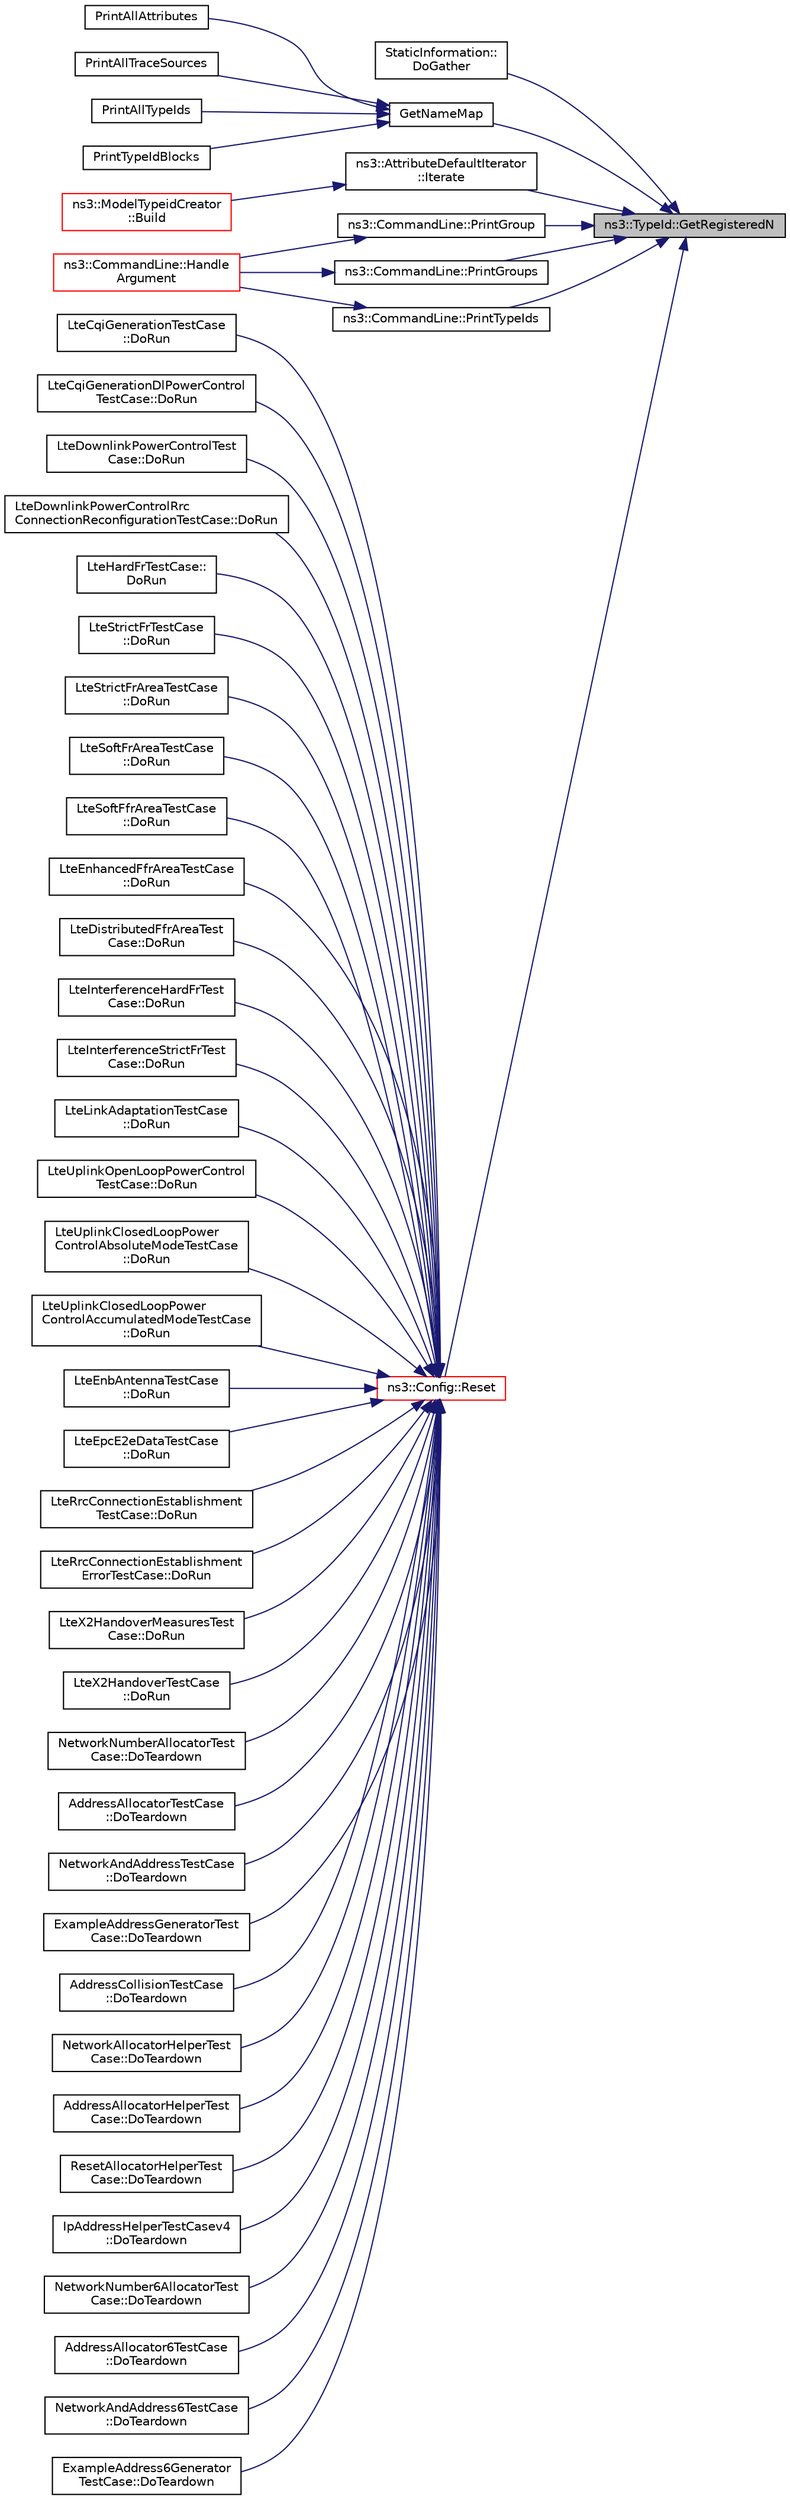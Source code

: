 digraph "ns3::TypeId::GetRegisteredN"
{
 // LATEX_PDF_SIZE
  edge [fontname="Helvetica",fontsize="10",labelfontname="Helvetica",labelfontsize="10"];
  node [fontname="Helvetica",fontsize="10",shape=record];
  rankdir="RL";
  Node1 [label="ns3::TypeId::GetRegisteredN",height=0.2,width=0.4,color="black", fillcolor="grey75", style="filled", fontcolor="black",tooltip="Get the number of registered TypeIds."];
  Node1 -> Node2 [dir="back",color="midnightblue",fontsize="10",style="solid",fontname="Helvetica"];
  Node2 [label="StaticInformation::\lDoGather",height=0.2,width=0.4,color="black", fillcolor="white", style="filled",URL="$class_static_information.html#a069effffe5ecd58b6cc7eeb86d4eed0e",tooltip="Gather attribute, configuration path information for tid."];
  Node1 -> Node3 [dir="back",color="midnightblue",fontsize="10",style="solid",fontname="Helvetica"];
  Node3 [label="GetNameMap",height=0.2,width=0.4,color="black", fillcolor="white", style="filled",URL="$print-introspected-doxygen_8cc.html#a196946b40d2e3c6afe86088e17076d3e",tooltip="Create a map from the class names to their index in the vector of TypeId's so that the names will end..."];
  Node3 -> Node4 [dir="back",color="midnightblue",fontsize="10",style="solid",fontname="Helvetica"];
  Node4 [label="PrintAllAttributes",height=0.2,width=0.4,color="black", fillcolor="white", style="filled",URL="$print-introspected-doxygen_8cc.html#a6582b74e79d2b00f171c8e644108bc87",tooltip="Print the list of all Attributes."];
  Node3 -> Node5 [dir="back",color="midnightblue",fontsize="10",style="solid",fontname="Helvetica"];
  Node5 [label="PrintAllTraceSources",height=0.2,width=0.4,color="black", fillcolor="white", style="filled",URL="$print-introspected-doxygen_8cc.html#a23d80244adcc8de3ea7f21080a6d9bbe",tooltip="Print the list of all Trace sources."];
  Node3 -> Node6 [dir="back",color="midnightblue",fontsize="10",style="solid",fontname="Helvetica"];
  Node6 [label="PrintAllTypeIds",height=0.2,width=0.4,color="black", fillcolor="white", style="filled",URL="$print-introspected-doxygen_8cc.html#ace05c489c3a08800a0bfbadb8d4867de",tooltip="Print the list of all TypeIds."];
  Node3 -> Node7 [dir="back",color="midnightblue",fontsize="10",style="solid",fontname="Helvetica"];
  Node7 [label="PrintTypeIdBlocks",height=0.2,width=0.4,color="black", fillcolor="white", style="filled",URL="$print-introspected-doxygen_8cc.html#a62645d02d71b5d1622ccb9f16d5fa412",tooltip="Print the doxy block for each TypeId."];
  Node1 -> Node8 [dir="back",color="midnightblue",fontsize="10",style="solid",fontname="Helvetica"];
  Node8 [label="ns3::AttributeDefaultIterator\l::Iterate",height=0.2,width=0.4,color="black", fillcolor="white", style="filled",URL="$classns3_1_1_attribute_default_iterator.html#a45ad9397f93cfacce5f13b232447d251",tooltip="This function will go through all the TypeIds and get only the attributes which are explicit values (..."];
  Node8 -> Node9 [dir="back",color="midnightblue",fontsize="10",style="solid",fontname="Helvetica"];
  Node9 [label="ns3::ModelTypeidCreator\l::Build",height=0.2,width=0.4,color="red", fillcolor="white", style="filled",URL="$classns3_1_1_model_typeid_creator.html#a6555895ba2889296cf7206c5be6d63e7",tooltip="This method will iterate on typeIds having default attributes and create a model for them,..."];
  Node1 -> Node11 [dir="back",color="midnightblue",fontsize="10",style="solid",fontname="Helvetica"];
  Node11 [label="ns3::CommandLine::PrintGroup",height=0.2,width=0.4,color="black", fillcolor="white", style="filled",URL="$classns3_1_1_command_line.html#a5cc51bae70149bc24ed7bd32cf12d430",tooltip="Handler for --PrintGroup: print all types belonging to a given group."];
  Node11 -> Node12 [dir="back",color="midnightblue",fontsize="10",style="solid",fontname="Helvetica"];
  Node12 [label="ns3::CommandLine::Handle\lArgument",height=0.2,width=0.4,color="red", fillcolor="white", style="filled",URL="$classns3_1_1_command_line.html#a2aeab054737fb033c45daef519a7c118",tooltip="Match name against the program or general arguments, and dispatch to the appropriate handler."];
  Node1 -> Node15 [dir="back",color="midnightblue",fontsize="10",style="solid",fontname="Helvetica"];
  Node15 [label="ns3::CommandLine::PrintGroups",height=0.2,width=0.4,color="black", fillcolor="white", style="filled",URL="$classns3_1_1_command_line.html#a1bc3099a0664f0ffa223b3d953fddff3",tooltip="Handler for --PrintGroups: print all TypeId group names."];
  Node15 -> Node12 [dir="back",color="midnightblue",fontsize="10",style="solid",fontname="Helvetica"];
  Node1 -> Node16 [dir="back",color="midnightblue",fontsize="10",style="solid",fontname="Helvetica"];
  Node16 [label="ns3::CommandLine::PrintTypeIds",height=0.2,width=0.4,color="black", fillcolor="white", style="filled",URL="$classns3_1_1_command_line.html#a211b4fb0f07de24267ff58687d4defac",tooltip="Handler for --PrintTypeIds: print all TypeId names."];
  Node16 -> Node12 [dir="back",color="midnightblue",fontsize="10",style="solid",fontname="Helvetica"];
  Node1 -> Node17 [dir="back",color="midnightblue",fontsize="10",style="solid",fontname="Helvetica"];
  Node17 [label="ns3::Config::Reset",height=0.2,width=0.4,color="red", fillcolor="white", style="filled",URL="$group__config.html#ga2c1b65724f42f8c72276d7e7ad6df6db",tooltip="Reset the initial value of every attribute as well as the value of every global to what they were bef..."];
  Node17 -> Node18 [dir="back",color="midnightblue",fontsize="10",style="solid",fontname="Helvetica"];
  Node18 [label="LteCqiGenerationTestCase\l::DoRun",height=0.2,width=0.4,color="black", fillcolor="white", style="filled",URL="$class_lte_cqi_generation_test_case.html#a263a0f3670c23e42ed3feb7d353bdd09",tooltip="Implementation to actually run this TestCase."];
  Node17 -> Node19 [dir="back",color="midnightblue",fontsize="10",style="solid",fontname="Helvetica"];
  Node19 [label="LteCqiGenerationDlPowerControl\lTestCase::DoRun",height=0.2,width=0.4,color="black", fillcolor="white", style="filled",URL="$class_lte_cqi_generation_dl_power_control_test_case.html#a8a6ba5e52123fc8ed0deb9014a8b0591",tooltip="Implementation to actually run this TestCase."];
  Node17 -> Node20 [dir="back",color="midnightblue",fontsize="10",style="solid",fontname="Helvetica"];
  Node20 [label="LteDownlinkPowerControlTest\lCase::DoRun",height=0.2,width=0.4,color="black", fillcolor="white", style="filled",URL="$class_lte_downlink_power_control_test_case.html#a2eb1e31f7313f51061d8aa950d3f4268",tooltip="Implementation to actually run this TestCase."];
  Node17 -> Node21 [dir="back",color="midnightblue",fontsize="10",style="solid",fontname="Helvetica"];
  Node21 [label="LteDownlinkPowerControlRrc\lConnectionReconfigurationTestCase::DoRun",height=0.2,width=0.4,color="black", fillcolor="white", style="filled",URL="$class_lte_downlink_power_control_rrc_connection_reconfiguration_test_case.html#a3f7be434747a85c448ade6fc4500d552",tooltip="Implementation to actually run this TestCase."];
  Node17 -> Node22 [dir="back",color="midnightblue",fontsize="10",style="solid",fontname="Helvetica"];
  Node22 [label="LteHardFrTestCase::\lDoRun",height=0.2,width=0.4,color="black", fillcolor="white", style="filled",URL="$class_lte_hard_fr_test_case.html#a7267927f1ffb7acff88742eb33ab2e3c",tooltip="Implementation to actually run this TestCase."];
  Node17 -> Node23 [dir="back",color="midnightblue",fontsize="10",style="solid",fontname="Helvetica"];
  Node23 [label="LteStrictFrTestCase\l::DoRun",height=0.2,width=0.4,color="black", fillcolor="white", style="filled",URL="$class_lte_strict_fr_test_case.html#afd223c9e5a1d3e14a244303963e21425",tooltip="Implementation to actually run this TestCase."];
  Node17 -> Node24 [dir="back",color="midnightblue",fontsize="10",style="solid",fontname="Helvetica"];
  Node24 [label="LteStrictFrAreaTestCase\l::DoRun",height=0.2,width=0.4,color="black", fillcolor="white", style="filled",URL="$class_lte_strict_fr_area_test_case.html#a61e945e04c3b10a50c2f484198199b49",tooltip="Implementation to actually run this TestCase."];
  Node17 -> Node25 [dir="back",color="midnightblue",fontsize="10",style="solid",fontname="Helvetica"];
  Node25 [label="LteSoftFrAreaTestCase\l::DoRun",height=0.2,width=0.4,color="black", fillcolor="white", style="filled",URL="$class_lte_soft_fr_area_test_case.html#ae0df301b6c0f1a80a0145746b15a109c",tooltip="Implementation to actually run this TestCase."];
  Node17 -> Node26 [dir="back",color="midnightblue",fontsize="10",style="solid",fontname="Helvetica"];
  Node26 [label="LteSoftFfrAreaTestCase\l::DoRun",height=0.2,width=0.4,color="black", fillcolor="white", style="filled",URL="$class_lte_soft_ffr_area_test_case.html#aaf88ccad780563fc6394cd97ec9328d4",tooltip="Implementation to actually run this TestCase."];
  Node17 -> Node27 [dir="back",color="midnightblue",fontsize="10",style="solid",fontname="Helvetica"];
  Node27 [label="LteEnhancedFfrAreaTestCase\l::DoRun",height=0.2,width=0.4,color="black", fillcolor="white", style="filled",URL="$class_lte_enhanced_ffr_area_test_case.html#aa242a1923952a50df92c3e291f1ca8a6",tooltip="Implementation to actually run this TestCase."];
  Node17 -> Node28 [dir="back",color="midnightblue",fontsize="10",style="solid",fontname="Helvetica"];
  Node28 [label="LteDistributedFfrAreaTest\lCase::DoRun",height=0.2,width=0.4,color="black", fillcolor="white", style="filled",URL="$class_lte_distributed_ffr_area_test_case.html#a1a386a39f2ddc3d22b17a134b775e2b7",tooltip="Implementation to actually run this TestCase."];
  Node17 -> Node29 [dir="back",color="midnightblue",fontsize="10",style="solid",fontname="Helvetica"];
  Node29 [label="LteInterferenceHardFrTest\lCase::DoRun",height=0.2,width=0.4,color="black", fillcolor="white", style="filled",URL="$class_lte_interference_hard_fr_test_case.html#a2967abd43e38abed8a9d85d51c59937b",tooltip="Implementation to actually run this TestCase."];
  Node17 -> Node30 [dir="back",color="midnightblue",fontsize="10",style="solid",fontname="Helvetica"];
  Node30 [label="LteInterferenceStrictFrTest\lCase::DoRun",height=0.2,width=0.4,color="black", fillcolor="white", style="filled",URL="$class_lte_interference_strict_fr_test_case.html#a8c8428c04ea0f4a892f289bb8423da52",tooltip="Implementation to actually run this TestCase."];
  Node17 -> Node31 [dir="back",color="midnightblue",fontsize="10",style="solid",fontname="Helvetica"];
  Node31 [label="LteLinkAdaptationTestCase\l::DoRun",height=0.2,width=0.4,color="black", fillcolor="white", style="filled",URL="$class_lte_link_adaptation_test_case.html#a2310163be7e860827f18fce7fd100649",tooltip="Implementation to actually run this TestCase."];
  Node17 -> Node32 [dir="back",color="midnightblue",fontsize="10",style="solid",fontname="Helvetica"];
  Node32 [label="LteUplinkOpenLoopPowerControl\lTestCase::DoRun",height=0.2,width=0.4,color="black", fillcolor="white", style="filled",URL="$class_lte_uplink_open_loop_power_control_test_case.html#a1cd67f8fd6b950e1a92142dec9e4af10",tooltip="Implementation to actually run this TestCase."];
  Node17 -> Node33 [dir="back",color="midnightblue",fontsize="10",style="solid",fontname="Helvetica"];
  Node33 [label="LteUplinkClosedLoopPower\lControlAbsoluteModeTestCase\l::DoRun",height=0.2,width=0.4,color="black", fillcolor="white", style="filled",URL="$class_lte_uplink_closed_loop_power_control_absolute_mode_test_case.html#a6a3e4107566655c5cbbf946c0e68c3d0",tooltip="Implementation to actually run this TestCase."];
  Node17 -> Node34 [dir="back",color="midnightblue",fontsize="10",style="solid",fontname="Helvetica"];
  Node34 [label="LteUplinkClosedLoopPower\lControlAccumulatedModeTestCase\l::DoRun",height=0.2,width=0.4,color="black", fillcolor="white", style="filled",URL="$class_lte_uplink_closed_loop_power_control_accumulated_mode_test_case.html#aefa91ec44dabd2bed1558fce70290da9",tooltip="Implementation to actually run this TestCase."];
  Node17 -> Node35 [dir="back",color="midnightblue",fontsize="10",style="solid",fontname="Helvetica"];
  Node35 [label="LteEnbAntennaTestCase\l::DoRun",height=0.2,width=0.4,color="black", fillcolor="white", style="filled",URL="$class_lte_enb_antenna_test_case.html#a6120b567186fa3218fdaa1712399079e",tooltip="Implementation to actually run this TestCase."];
  Node17 -> Node36 [dir="back",color="midnightblue",fontsize="10",style="solid",fontname="Helvetica"];
  Node36 [label="LteEpcE2eDataTestCase\l::DoRun",height=0.2,width=0.4,color="black", fillcolor="white", style="filled",URL="$class_lte_epc_e2e_data_test_case.html#a7b55bb639cd07d8b68365444a4cea639",tooltip="Implementation to actually run this TestCase."];
  Node17 -> Node37 [dir="back",color="midnightblue",fontsize="10",style="solid",fontname="Helvetica"];
  Node37 [label="LteRrcConnectionEstablishment\lTestCase::DoRun",height=0.2,width=0.4,color="black", fillcolor="white", style="filled",URL="$class_lte_rrc_connection_establishment_test_case.html#a2c32cab9b29852f42c4ad1e7b68068b2",tooltip="Implementation to actually run this TestCase."];
  Node17 -> Node38 [dir="back",color="midnightblue",fontsize="10",style="solid",fontname="Helvetica"];
  Node38 [label="LteRrcConnectionEstablishment\lErrorTestCase::DoRun",height=0.2,width=0.4,color="black", fillcolor="white", style="filled",URL="$class_lte_rrc_connection_establishment_error_test_case.html#adaffd410f878c9af5d8d4df0db31eeee",tooltip="Implementation to actually run this TestCase."];
  Node17 -> Node39 [dir="back",color="midnightblue",fontsize="10",style="solid",fontname="Helvetica"];
  Node39 [label="LteX2HandoverMeasuresTest\lCase::DoRun",height=0.2,width=0.4,color="black", fillcolor="white", style="filled",URL="$class_lte_x2_handover_measures_test_case.html#a6aefe1e71df347688687fb5d8dd54104",tooltip="Implementation to actually run this TestCase."];
  Node17 -> Node40 [dir="back",color="midnightblue",fontsize="10",style="solid",fontname="Helvetica"];
  Node40 [label="LteX2HandoverTestCase\l::DoRun",height=0.2,width=0.4,color="black", fillcolor="white", style="filled",URL="$class_lte_x2_handover_test_case.html#a5d77d6fbe61da649203846d4617b4716",tooltip="Implementation to actually run this TestCase."];
  Node17 -> Node41 [dir="back",color="midnightblue",fontsize="10",style="solid",fontname="Helvetica"];
  Node41 [label="NetworkNumberAllocatorTest\lCase::DoTeardown",height=0.2,width=0.4,color="black", fillcolor="white", style="filled",URL="$class_network_number_allocator_test_case.html#a078c6ba36a63f866b595b1491dbf1564",tooltip="Implementation to do any local setup required for this TestCase."];
  Node17 -> Node42 [dir="back",color="midnightblue",fontsize="10",style="solid",fontname="Helvetica"];
  Node42 [label="AddressAllocatorTestCase\l::DoTeardown",height=0.2,width=0.4,color="black", fillcolor="white", style="filled",URL="$class_address_allocator_test_case.html#a32e2fc8298c4b9f42c437833ee325588",tooltip="Implementation to do any local setup required for this TestCase."];
  Node17 -> Node43 [dir="back",color="midnightblue",fontsize="10",style="solid",fontname="Helvetica"];
  Node43 [label="NetworkAndAddressTestCase\l::DoTeardown",height=0.2,width=0.4,color="black", fillcolor="white", style="filled",URL="$class_network_and_address_test_case.html#a047d961acbef00d3553530de20724ab5",tooltip="Implementation to do any local setup required for this TestCase."];
  Node17 -> Node44 [dir="back",color="midnightblue",fontsize="10",style="solid",fontname="Helvetica"];
  Node44 [label="ExampleAddressGeneratorTest\lCase::DoTeardown",height=0.2,width=0.4,color="black", fillcolor="white", style="filled",URL="$class_example_address_generator_test_case.html#a995114c4ae4f8f0e65c8be207dec527a",tooltip="Implementation to do any local setup required for this TestCase."];
  Node17 -> Node45 [dir="back",color="midnightblue",fontsize="10",style="solid",fontname="Helvetica"];
  Node45 [label="AddressCollisionTestCase\l::DoTeardown",height=0.2,width=0.4,color="black", fillcolor="white", style="filled",URL="$class_address_collision_test_case.html#acc84db24a2d44fa909ed0c8b2e3a771c",tooltip="Implementation to do any local setup required for this TestCase."];
  Node17 -> Node46 [dir="back",color="midnightblue",fontsize="10",style="solid",fontname="Helvetica"];
  Node46 [label="NetworkAllocatorHelperTest\lCase::DoTeardown",height=0.2,width=0.4,color="black", fillcolor="white", style="filled",URL="$class_network_allocator_helper_test_case.html#ab22bf9f68723e01700d0ead52e40ca2e",tooltip="Implementation to do any local setup required for this TestCase."];
  Node17 -> Node47 [dir="back",color="midnightblue",fontsize="10",style="solid",fontname="Helvetica"];
  Node47 [label="AddressAllocatorHelperTest\lCase::DoTeardown",height=0.2,width=0.4,color="black", fillcolor="white", style="filled",URL="$class_address_allocator_helper_test_case.html#a4e97fb60346508f005c2c36d696cc999",tooltip="Implementation to do any local setup required for this TestCase."];
  Node17 -> Node48 [dir="back",color="midnightblue",fontsize="10",style="solid",fontname="Helvetica"];
  Node48 [label="ResetAllocatorHelperTest\lCase::DoTeardown",height=0.2,width=0.4,color="black", fillcolor="white", style="filled",URL="$class_reset_allocator_helper_test_case.html#ab079504ad193514f345db867c2425ce2",tooltip="Implementation to do any local setup required for this TestCase."];
  Node17 -> Node49 [dir="back",color="midnightblue",fontsize="10",style="solid",fontname="Helvetica"];
  Node49 [label="IpAddressHelperTestCasev4\l::DoTeardown",height=0.2,width=0.4,color="black", fillcolor="white", style="filled",URL="$class_ip_address_helper_test_casev4.html#a4b89af9154903e73a8363629eb52f91f",tooltip="Implementation to do any local setup required for this TestCase."];
  Node17 -> Node50 [dir="back",color="midnightblue",fontsize="10",style="solid",fontname="Helvetica"];
  Node50 [label="NetworkNumber6AllocatorTest\lCase::DoTeardown",height=0.2,width=0.4,color="black", fillcolor="white", style="filled",URL="$class_network_number6_allocator_test_case.html#a848d1104abd604a9a247291215423b5a",tooltip="Implementation to do any local setup required for this TestCase."];
  Node17 -> Node51 [dir="back",color="midnightblue",fontsize="10",style="solid",fontname="Helvetica"];
  Node51 [label="AddressAllocator6TestCase\l::DoTeardown",height=0.2,width=0.4,color="black", fillcolor="white", style="filled",URL="$class_address_allocator6_test_case.html#a793c68d6b71b136720a9449eb1be3356",tooltip="Implementation to do any local setup required for this TestCase."];
  Node17 -> Node52 [dir="back",color="midnightblue",fontsize="10",style="solid",fontname="Helvetica"];
  Node52 [label="NetworkAndAddress6TestCase\l::DoTeardown",height=0.2,width=0.4,color="black", fillcolor="white", style="filled",URL="$class_network_and_address6_test_case.html#af2753127f653141345a32a25950662ed",tooltip="Implementation to do any local setup required for this TestCase."];
  Node17 -> Node53 [dir="back",color="midnightblue",fontsize="10",style="solid",fontname="Helvetica"];
  Node53 [label="ExampleAddress6Generator\lTestCase::DoTeardown",height=0.2,width=0.4,color="black", fillcolor="white", style="filled",URL="$class_example_address6_generator_test_case.html#ad4365c4cc962ca136304cc912bce31a6",tooltip="Implementation to do any local setup required for this TestCase."];
}
